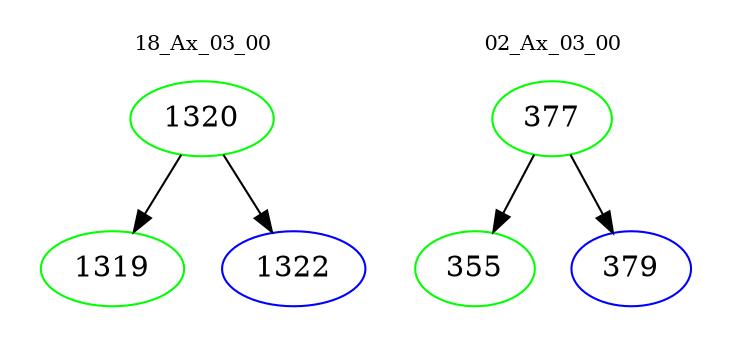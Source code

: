 digraph{
subgraph cluster_0 {
color = white
label = "18_Ax_03_00";
fontsize=10;
T0_1320 [label="1320", color="green"]
T0_1320 -> T0_1319 [color="black"]
T0_1319 [label="1319", color="green"]
T0_1320 -> T0_1322 [color="black"]
T0_1322 [label="1322", color="blue"]
}
subgraph cluster_1 {
color = white
label = "02_Ax_03_00";
fontsize=10;
T1_377 [label="377", color="green"]
T1_377 -> T1_355 [color="black"]
T1_355 [label="355", color="green"]
T1_377 -> T1_379 [color="black"]
T1_379 [label="379", color="blue"]
}
}
